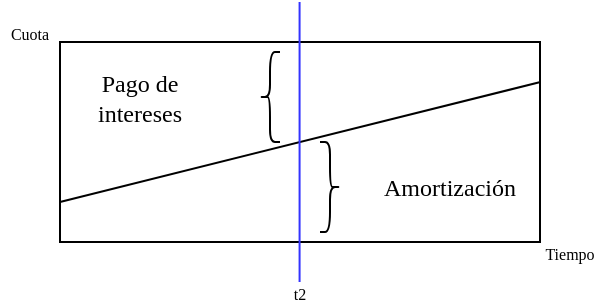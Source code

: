 <mxfile version="21.8.2" type="device" pages="3">
  <diagram name="Página-1" id="9ji-iE2OT7xZp09ILepd">
    <mxGraphModel dx="858" dy="508" grid="1" gridSize="10" guides="1" tooltips="1" connect="1" arrows="1" fold="1" page="1" pageScale="1" pageWidth="850" pageHeight="1100" math="0" shadow="0">
      <root>
        <mxCell id="0" />
        <mxCell id="1" parent="0" />
        <mxCell id="_LZqVzjVMBElatBwdmJk-1" value="" style="rounded=0;whiteSpace=wrap;html=1;" parent="1" vertex="1">
          <mxGeometry x="360" y="240" width="240" height="100" as="geometry" />
        </mxCell>
        <mxCell id="_LZqVzjVMBElatBwdmJk-2" value="" style="endArrow=none;html=1;rounded=0;entryX=1.001;entryY=0.2;entryDx=0;entryDy=0;entryPerimeter=0;" parent="1" target="_LZqVzjVMBElatBwdmJk-1" edge="1">
          <mxGeometry width="50" height="50" relative="1" as="geometry">
            <mxPoint x="360" y="320" as="sourcePoint" />
            <mxPoint x="598" y="260" as="targetPoint" />
          </mxGeometry>
        </mxCell>
        <mxCell id="_LZqVzjVMBElatBwdmJk-4" value="&lt;font face=&quot;Times New Roman&quot;&gt;Pago de intereses&lt;/font&gt;" style="text;strokeColor=none;align=center;fillColor=none;html=1;verticalAlign=middle;whiteSpace=wrap;rounded=0;" parent="1" vertex="1">
          <mxGeometry x="370" y="252.5" width="60" height="30" as="geometry" />
        </mxCell>
        <mxCell id="_LZqVzjVMBElatBwdmJk-5" value="&lt;font face=&quot;Times New Roman&quot;&gt;Amortización&lt;/font&gt;" style="text;strokeColor=none;align=center;fillColor=none;html=1;verticalAlign=middle;whiteSpace=wrap;rounded=0;" parent="1" vertex="1">
          <mxGeometry x="520" y="297.5" width="70" height="30" as="geometry" />
        </mxCell>
        <mxCell id="_LZqVzjVMBElatBwdmJk-6" value="&lt;font style=&quot;font-size: 8px;&quot; face=&quot;Times New Roman&quot;&gt;Cuota&lt;/font&gt;" style="text;strokeColor=none;align=center;fillColor=none;html=1;verticalAlign=middle;whiteSpace=wrap;rounded=0;" parent="1" vertex="1">
          <mxGeometry x="330" y="230" width="30" height="10" as="geometry" />
        </mxCell>
        <mxCell id="_LZqVzjVMBElatBwdmJk-7" value="&lt;font style=&quot;font-size: 8px;&quot; face=&quot;Times New Roman&quot;&gt;Tiempo&lt;/font&gt;" style="text;strokeColor=none;align=center;fillColor=none;html=1;verticalAlign=middle;whiteSpace=wrap;rounded=0;" parent="1" vertex="1">
          <mxGeometry x="600" y="340" width="30" height="10" as="geometry" />
        </mxCell>
        <mxCell id="_LZqVzjVMBElatBwdmJk-8" value="" style="endArrow=none;html=1;rounded=0;strokeColor=#3333FF;" parent="1" edge="1">
          <mxGeometry width="50" height="50" relative="1" as="geometry">
            <mxPoint x="479.79" y="360" as="sourcePoint" />
            <mxPoint x="479.79" y="220" as="targetPoint" />
          </mxGeometry>
        </mxCell>
        <mxCell id="_LZqVzjVMBElatBwdmJk-9" value="" style="shape=curlyBracket;whiteSpace=wrap;html=1;rounded=1;labelPosition=left;verticalLabelPosition=middle;align=right;verticalAlign=middle;" parent="1" vertex="1">
          <mxGeometry x="460" y="245" width="10" height="45" as="geometry" />
        </mxCell>
        <mxCell id="_LZqVzjVMBElatBwdmJk-10" value="" style="shape=curlyBracket;whiteSpace=wrap;html=1;rounded=1;labelPosition=left;verticalLabelPosition=middle;align=right;verticalAlign=middle;rotation=-180;" parent="1" vertex="1">
          <mxGeometry x="490" y="290" width="10" height="45" as="geometry" />
        </mxCell>
        <mxCell id="_LZqVzjVMBElatBwdmJk-12" value="&lt;font style=&quot;font-size: 8px;&quot; face=&quot;Times New Roman&quot;&gt;t2&lt;/font&gt;" style="text;strokeColor=none;align=center;fillColor=none;html=1;verticalAlign=middle;whiteSpace=wrap;rounded=0;" parent="1" vertex="1">
          <mxGeometry x="465" y="360" width="30" height="10" as="geometry" />
        </mxCell>
      </root>
    </mxGraphModel>
  </diagram>
  <diagram id="BzP1p1JJc4LrP-sNLtun" name="Página-2">
    <mxGraphModel dx="346" dy="203" grid="1" gridSize="10" guides="1" tooltips="1" connect="1" arrows="1" fold="1" page="1" pageScale="1" pageWidth="850" pageHeight="1100" math="0" shadow="0">
      <root>
        <mxCell id="0" />
        <mxCell id="1" parent="0" />
        <mxCell id="g3yY-VGWjeg3ZmJhEOQD-1" value="" style="rounded=0;whiteSpace=wrap;html=1;" vertex="1" parent="1">
          <mxGeometry x="390" y="490" width="140" height="110" as="geometry" />
        </mxCell>
        <mxCell id="g3yY-VGWjeg3ZmJhEOQD-2" value="" style="endArrow=none;html=1;rounded=0;entryX=0.5;entryY=0;entryDx=0;entryDy=0;exitX=0.5;exitY=1;exitDx=0;exitDy=0;" edge="1" parent="1" source="g3yY-VGWjeg3ZmJhEOQD-1" target="g3yY-VGWjeg3ZmJhEOQD-1">
          <mxGeometry width="50" height="50" relative="1" as="geometry">
            <mxPoint x="430" y="580" as="sourcePoint" />
            <mxPoint x="480" y="530" as="targetPoint" />
          </mxGeometry>
        </mxCell>
        <mxCell id="g3yY-VGWjeg3ZmJhEOQD-3" value="" style="endArrow=none;html=1;rounded=0;exitX=1.003;exitY=0.547;exitDx=0;exitDy=0;exitPerimeter=0;" edge="1" parent="1" source="g3yY-VGWjeg3ZmJhEOQD-1">
          <mxGeometry width="50" height="50" relative="1" as="geometry">
            <mxPoint x="530" y="550.41" as="sourcePoint" />
            <mxPoint x="465.13" y="550" as="targetPoint" />
          </mxGeometry>
        </mxCell>
        <mxCell id="g3yY-VGWjeg3ZmJhEOQD-5" value="&lt;font face=&quot;Times New Roman&quot;&gt;A&lt;/font&gt;" style="text;strokeColor=none;align=center;fillColor=none;html=1;verticalAlign=middle;whiteSpace=wrap;rounded=0;" vertex="1" parent="1">
          <mxGeometry x="415" y="530" width="20" height="20" as="geometry" />
        </mxCell>
        <mxCell id="g3yY-VGWjeg3ZmJhEOQD-9" value="" style="rounded=0;whiteSpace=wrap;html=1;" vertex="1" parent="1">
          <mxGeometry x="460" y="550" width="70" height="50" as="geometry" />
        </mxCell>
        <mxCell id="g3yY-VGWjeg3ZmJhEOQD-10" value="" style="rounded=0;whiteSpace=wrap;html=1;" vertex="1" parent="1">
          <mxGeometry x="460" y="490" width="70" height="60" as="geometry" />
        </mxCell>
        <mxCell id="g3yY-VGWjeg3ZmJhEOQD-6" value="&lt;font face=&quot;Times New Roman&quot;&gt;D&lt;/font&gt;" style="text;strokeColor=none;align=center;fillColor=none;html=1;verticalAlign=middle;whiteSpace=wrap;rounded=0;" vertex="1" parent="1">
          <mxGeometry x="485" y="510" width="20" height="20" as="geometry" />
        </mxCell>
        <mxCell id="g3yY-VGWjeg3ZmJhEOQD-7" value="&lt;font face=&quot;Times New Roman&quot;&gt;PAT&lt;/font&gt;" style="text;strokeColor=none;align=center;fillColor=none;html=1;verticalAlign=middle;whiteSpace=wrap;rounded=0;" vertex="1" parent="1">
          <mxGeometry x="485" y="560" width="20" height="20" as="geometry" />
        </mxCell>
        <mxCell id="g3yY-VGWjeg3ZmJhEOQD-11" value="&lt;font face=&quot;Times New Roman&quot; style=&quot;font-size: 6px;&quot;&gt;Activos&lt;/font&gt;" style="text;strokeColor=none;align=center;fillColor=none;html=1;verticalAlign=middle;whiteSpace=wrap;rounded=0;" vertex="1" parent="1">
          <mxGeometry x="413" y="550" width="25" height="10" as="geometry" />
        </mxCell>
        <mxCell id="g3yY-VGWjeg3ZmJhEOQD-12" value="&lt;font face=&quot;Times New Roman&quot; style=&quot;font-size: 6px;&quot;&gt;Deuda&lt;/font&gt;" style="text;strokeColor=none;align=center;fillColor=none;html=1;verticalAlign=middle;whiteSpace=wrap;rounded=0;" vertex="1" parent="1">
          <mxGeometry x="482.5" y="530" width="25" height="10" as="geometry" />
        </mxCell>
        <mxCell id="g3yY-VGWjeg3ZmJhEOQD-13" value="&lt;font face=&quot;Times New Roman&quot; style=&quot;font-size: 6px;&quot;&gt;Patrimonio&lt;/font&gt;" style="text;strokeColor=none;align=center;fillColor=none;html=1;verticalAlign=middle;whiteSpace=wrap;rounded=0;" vertex="1" parent="1">
          <mxGeometry x="481.25" y="580" width="27.5" height="5" as="geometry" />
        </mxCell>
        <mxCell id="g3yY-VGWjeg3ZmJhEOQD-15" value="" style="endArrow=classic;html=1;rounded=0;" edge="1" parent="1">
          <mxGeometry width="50" height="50" relative="1" as="geometry">
            <mxPoint x="370" y="490" as="sourcePoint" />
            <mxPoint x="370" y="600" as="targetPoint" />
          </mxGeometry>
        </mxCell>
        <mxCell id="g3yY-VGWjeg3ZmJhEOQD-16" value="" style="endArrow=classic;html=1;rounded=0;" edge="1" parent="1">
          <mxGeometry width="50" height="50" relative="1" as="geometry">
            <mxPoint x="550" y="490" as="sourcePoint" />
            <mxPoint x="550" y="600" as="targetPoint" />
          </mxGeometry>
        </mxCell>
        <mxCell id="g3yY-VGWjeg3ZmJhEOQD-17" value="&lt;div style=&quot;font-size: 5px;&quot;&gt;&lt;span style=&quot;font-size: 5px; background-color: initial;&quot;&gt;&lt;font style=&quot;font-size: 5px;&quot;&gt;+ Liquido&lt;/font&gt;&lt;/span&gt;&lt;/div&gt;&lt;font style=&quot;font-size: 5px;&quot;&gt;&lt;div style=&quot;font-size: 5px;&quot;&gt;&lt;span style=&quot;background-color: initial; font-size: 5px;&quot;&gt;- Riesgo&lt;/span&gt;&lt;/div&gt;&lt;div style=&quot;font-size: 5px;&quot;&gt;&lt;span style=&quot;background-color: initial; font-size: 5px;&quot;&gt;- Rentable&lt;/span&gt;&lt;/div&gt;&lt;/font&gt;" style="text;strokeColor=none;align=left;fillColor=none;html=1;verticalAlign=middle;whiteSpace=wrap;rounded=0;fontSize=5;fontFamily=Times New Roman;" vertex="1" parent="1">
          <mxGeometry x="330" y="490" width="30" height="30" as="geometry" />
        </mxCell>
        <mxCell id="g3yY-VGWjeg3ZmJhEOQD-18" value="&lt;div style=&quot;font-size: 5px;&quot;&gt;&lt;span style=&quot;font-size: 5px; background-color: initial;&quot;&gt;&lt;font style=&quot;font-size: 5px;&quot;&gt;- Liquido&lt;/font&gt;&lt;/span&gt;&lt;/div&gt;&lt;font style=&quot;font-size: 5px;&quot;&gt;&lt;div style=&quot;font-size: 5px;&quot;&gt;&lt;span style=&quot;background-color: initial; font-size: 5px;&quot;&gt;+ Riesgo&lt;/span&gt;&lt;/div&gt;&lt;div style=&quot;font-size: 5px;&quot;&gt;&lt;span style=&quot;background-color: initial; font-size: 5px;&quot;&gt;+ Rentable&lt;/span&gt;&lt;/div&gt;&lt;/font&gt;" style="text;strokeColor=none;align=left;fillColor=none;html=1;verticalAlign=middle;whiteSpace=wrap;rounded=0;fontSize=5;fontFamily=Times New Roman;" vertex="1" parent="1">
          <mxGeometry x="330" y="565" width="30" height="30" as="geometry" />
        </mxCell>
        <mxCell id="g3yY-VGWjeg3ZmJhEOQD-19" value="&lt;div style=&quot;font-size: 5px;&quot;&gt;&lt;span style=&quot;font-size: 5px; background-color: initial;&quot;&gt;&lt;font style=&quot;font-size: 5px;&quot;&gt;+ Exigible&lt;/font&gt;&lt;/span&gt;&lt;/div&gt;&lt;font style=&quot;font-size: 5px;&quot;&gt;&lt;div style=&quot;font-size: 5px;&quot;&gt;&lt;span style=&quot;background-color: initial; font-size: 5px;&quot;&gt;+ Riesgo&lt;/span&gt;&lt;/div&gt;&lt;div style=&quot;font-size: 5px;&quot;&gt;&lt;span style=&quot;background-color: initial; font-size: 5px;&quot;&gt;+ Rentable&lt;/span&gt;&lt;/div&gt;&lt;/font&gt;" style="text;strokeColor=none;align=left;fillColor=none;html=1;verticalAlign=middle;whiteSpace=wrap;rounded=0;fontSize=5;fontFamily=Times New Roman;" vertex="1" parent="1">
          <mxGeometry x="560" y="490" width="30" height="30" as="geometry" />
        </mxCell>
        <mxCell id="g3yY-VGWjeg3ZmJhEOQD-20" value="&lt;div style=&quot;font-size: 5px;&quot;&gt;&lt;span style=&quot;font-size: 5px; background-color: initial;&quot;&gt;&lt;font style=&quot;font-size: 5px;&quot;&gt;- Exigible&lt;/font&gt;&lt;/span&gt;&lt;/div&gt;&lt;font style=&quot;font-size: 5px;&quot;&gt;&lt;div style=&quot;font-size: 5px;&quot;&gt;&lt;span style=&quot;background-color: initial; font-size: 5px;&quot;&gt;- Riesgo&lt;/span&gt;&lt;/div&gt;&lt;div style=&quot;font-size: 5px;&quot;&gt;&lt;span style=&quot;background-color: initial; font-size: 5px;&quot;&gt;- Rentable&lt;/span&gt;&lt;/div&gt;&lt;/font&gt;" style="text;strokeColor=none;align=left;fillColor=none;html=1;verticalAlign=middle;whiteSpace=wrap;rounded=0;fontSize=5;fontFamily=Times New Roman;" vertex="1" parent="1">
          <mxGeometry x="560" y="565" width="30" height="30" as="geometry" />
        </mxCell>
      </root>
    </mxGraphModel>
  </diagram>
  <diagram id="bPGr3J6fjqHJ_0pxT6dB" name="Página-3">
    <mxGraphModel dx="715" dy="423" grid="1" gridSize="10" guides="1" tooltips="1" connect="1" arrows="1" fold="1" page="1" pageScale="1" pageWidth="850" pageHeight="1100" math="0" shadow="0">
      <root>
        <mxCell id="0" />
        <mxCell id="1" parent="0" />
        <mxCell id="X9CBOxH_zqh3Oj_qdNqN-2" value="" style="html=1;shadow=0;dashed=0;align=center;verticalAlign=middle;shape=mxgraph.arrows2.uTurnArrow;dy=11;arrowHead=43;dx2=25;rotation=-180;fillColor=#e3c800;strokeColor=#B09500;fontColor=#000000;" vertex="1" parent="1">
          <mxGeometry x="500" y="200" width="40" height="80" as="geometry" />
        </mxCell>
        <mxCell id="X9CBOxH_zqh3Oj_qdNqN-3" value="" style="rounded=0;whiteSpace=wrap;html=1;strokeWidth=2;" vertex="1" parent="1">
          <mxGeometry x="280" y="120" width="160" height="240" as="geometry" />
        </mxCell>
        <mxCell id="X9CBOxH_zqh3Oj_qdNqN-5" value="&lt;font style=&quot;font-size: 16px;&quot; face=&quot;Times New Roman&quot;&gt;PCP&lt;br&gt;50%&lt;/font&gt;" style="rounded=0;whiteSpace=wrap;html=1;fontStyle=1" vertex="1" parent="1">
          <mxGeometry x="360" y="120" width="80" height="120" as="geometry" />
        </mxCell>
        <mxCell id="X9CBOxH_zqh3Oj_qdNqN-6" value="&lt;font style=&quot;font-size: 16px;&quot; face=&quot;Times New Roman&quot;&gt;AC&lt;br&gt;30%&lt;/font&gt;" style="rounded=0;whiteSpace=wrap;html=1;fontStyle=1" vertex="1" parent="1">
          <mxGeometry x="280" y="120" width="80" height="80" as="geometry" />
        </mxCell>
        <mxCell id="X9CBOxH_zqh3Oj_qdNqN-7" value="" style="endArrow=none;dashed=1;html=1;rounded=0;exitX=0;exitY=0.5;exitDx=0;exitDy=0;" edge="1" parent="1">
          <mxGeometry width="50" height="50" relative="1" as="geometry">
            <mxPoint x="280" y="241" as="sourcePoint" />
            <mxPoint x="360" y="240" as="targetPoint" />
          </mxGeometry>
        </mxCell>
      </root>
    </mxGraphModel>
  </diagram>
</mxfile>
